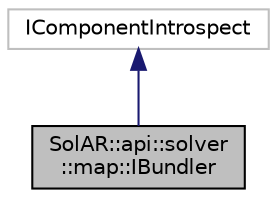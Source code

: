 digraph "SolAR::api::solver::map::IBundler"
{
  edge [fontname="Helvetica",fontsize="10",labelfontname="Helvetica",labelfontsize="10"];
  node [fontname="Helvetica",fontsize="10",shape=record];
  Node2 [label="SolAR::api::solver\l::map::IBundler",height=0.2,width=0.4,color="black", fillcolor="grey75", style="filled", fontcolor="black"];
  Node3 -> Node2 [dir="back",color="midnightblue",fontsize="10",style="solid",fontname="Helvetica"];
  Node3 [label="IComponentIntrospect",height=0.2,width=0.4,color="grey75", fillcolor="white", style="filled"];
}
